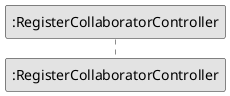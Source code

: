 @startuml
skinparam monochrome true
skinparam packageStyle rectangle
skinparam shadowing false

participant ":RegisterCollaboratorController" as CTRL


@enduml